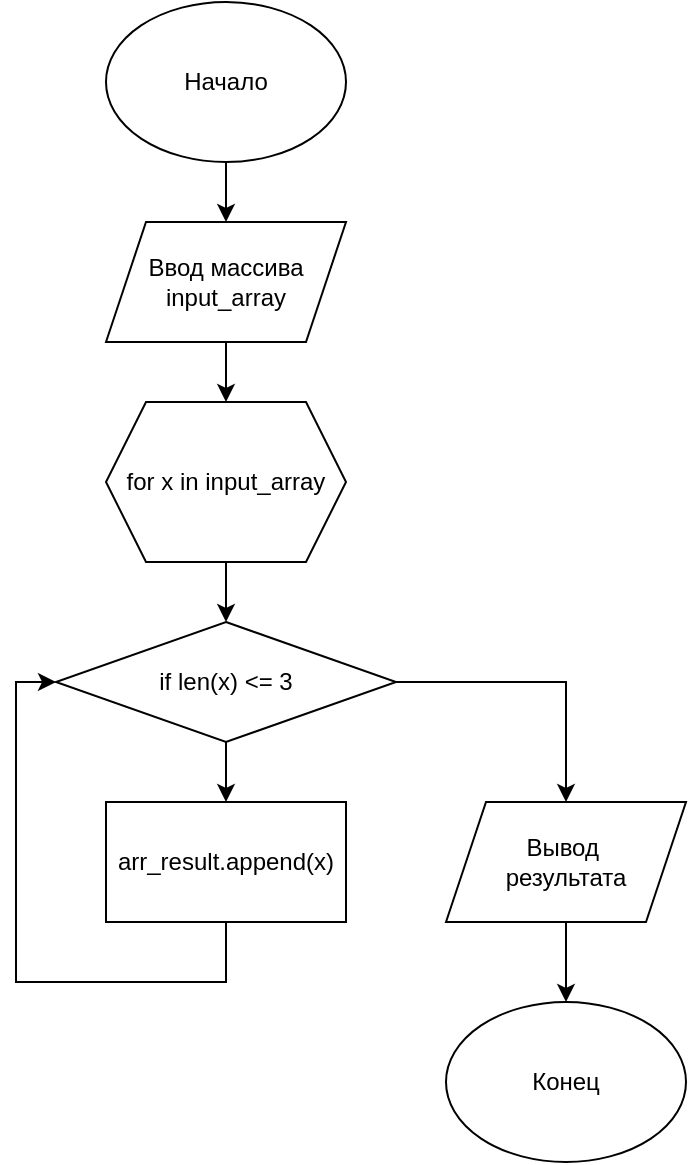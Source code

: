 <mxfile version="21.2.1" type="device">
  <diagram name="Страница 1" id="IzH2-1xvNYx-WDk1-Kcz">
    <mxGraphModel dx="1080" dy="632" grid="1" gridSize="10" guides="1" tooltips="1" connect="1" arrows="1" fold="1" page="1" pageScale="1" pageWidth="827" pageHeight="1169" math="0" shadow="0">
      <root>
        <mxCell id="0" />
        <mxCell id="1" parent="0" />
        <mxCell id="aydUpbcpCZp2m8sdlIiF-3" value="" style="edgeStyle=orthogonalEdgeStyle;rounded=0;orthogonalLoop=1;jettySize=auto;html=1;" edge="1" parent="1" source="aydUpbcpCZp2m8sdlIiF-1" target="aydUpbcpCZp2m8sdlIiF-2">
          <mxGeometry relative="1" as="geometry" />
        </mxCell>
        <mxCell id="aydUpbcpCZp2m8sdlIiF-1" value="Начало" style="ellipse;whiteSpace=wrap;html=1;" vertex="1" parent="1">
          <mxGeometry x="330" y="130" width="120" height="80" as="geometry" />
        </mxCell>
        <mxCell id="aydUpbcpCZp2m8sdlIiF-5" value="" style="edgeStyle=orthogonalEdgeStyle;rounded=0;orthogonalLoop=1;jettySize=auto;html=1;" edge="1" parent="1" source="aydUpbcpCZp2m8sdlIiF-2" target="aydUpbcpCZp2m8sdlIiF-4">
          <mxGeometry relative="1" as="geometry" />
        </mxCell>
        <mxCell id="aydUpbcpCZp2m8sdlIiF-2" value="&lt;div&gt;Ввод массива&lt;/div&gt;&lt;div&gt;input_array&lt;br&gt; &lt;/div&gt;" style="shape=parallelogram;perimeter=parallelogramPerimeter;whiteSpace=wrap;html=1;fixedSize=1;" vertex="1" parent="1">
          <mxGeometry x="330" y="240" width="120" height="60" as="geometry" />
        </mxCell>
        <mxCell id="aydUpbcpCZp2m8sdlIiF-7" value="" style="edgeStyle=orthogonalEdgeStyle;rounded=0;orthogonalLoop=1;jettySize=auto;html=1;" edge="1" parent="1" source="aydUpbcpCZp2m8sdlIiF-4" target="aydUpbcpCZp2m8sdlIiF-6">
          <mxGeometry relative="1" as="geometry" />
        </mxCell>
        <mxCell id="aydUpbcpCZp2m8sdlIiF-4" value="for x in input_array" style="shape=hexagon;perimeter=hexagonPerimeter2;whiteSpace=wrap;html=1;fixedSize=1;" vertex="1" parent="1">
          <mxGeometry x="330" y="330" width="120" height="80" as="geometry" />
        </mxCell>
        <mxCell id="aydUpbcpCZp2m8sdlIiF-9" value="" style="edgeStyle=orthogonalEdgeStyle;rounded=0;orthogonalLoop=1;jettySize=auto;html=1;" edge="1" parent="1" source="aydUpbcpCZp2m8sdlIiF-6" target="aydUpbcpCZp2m8sdlIiF-8">
          <mxGeometry relative="1" as="geometry" />
        </mxCell>
        <mxCell id="aydUpbcpCZp2m8sdlIiF-12" style="edgeStyle=orthogonalEdgeStyle;rounded=0;orthogonalLoop=1;jettySize=auto;html=1;entryX=0.5;entryY=0;entryDx=0;entryDy=0;" edge="1" parent="1" source="aydUpbcpCZp2m8sdlIiF-6" target="aydUpbcpCZp2m8sdlIiF-11">
          <mxGeometry relative="1" as="geometry" />
        </mxCell>
        <mxCell id="aydUpbcpCZp2m8sdlIiF-6" value="if len(x) &amp;lt;= 3" style="strokeWidth=1;html=1;shape=mxgraph.flowchart.decision;whiteSpace=wrap;" vertex="1" parent="1">
          <mxGeometry x="305" y="440" width="170" height="60" as="geometry" />
        </mxCell>
        <mxCell id="aydUpbcpCZp2m8sdlIiF-10" style="edgeStyle=orthogonalEdgeStyle;rounded=0;orthogonalLoop=1;jettySize=auto;html=1;entryX=0;entryY=0.5;entryDx=0;entryDy=0;entryPerimeter=0;" edge="1" parent="1" source="aydUpbcpCZp2m8sdlIiF-8" target="aydUpbcpCZp2m8sdlIiF-6">
          <mxGeometry relative="1" as="geometry">
            <Array as="points">
              <mxPoint x="390" y="620" />
              <mxPoint x="285" y="620" />
              <mxPoint x="285" y="470" />
            </Array>
          </mxGeometry>
        </mxCell>
        <mxCell id="aydUpbcpCZp2m8sdlIiF-8" value="arr_result.append(x)" style="rounded=0;whiteSpace=wrap;html=1;" vertex="1" parent="1">
          <mxGeometry x="330" y="530" width="120" height="60" as="geometry" />
        </mxCell>
        <mxCell id="aydUpbcpCZp2m8sdlIiF-14" value="" style="edgeStyle=orthogonalEdgeStyle;rounded=0;orthogonalLoop=1;jettySize=auto;html=1;" edge="1" parent="1" source="aydUpbcpCZp2m8sdlIiF-11" target="aydUpbcpCZp2m8sdlIiF-13">
          <mxGeometry relative="1" as="geometry" />
        </mxCell>
        <mxCell id="aydUpbcpCZp2m8sdlIiF-11" value="&lt;div&gt;Вывод&amp;nbsp;&lt;/div&gt;&lt;div&gt;результата&lt;/div&gt;" style="shape=parallelogram;perimeter=parallelogramPerimeter;whiteSpace=wrap;html=1;fixedSize=1;" vertex="1" parent="1">
          <mxGeometry x="500" y="530" width="120" height="60" as="geometry" />
        </mxCell>
        <mxCell id="aydUpbcpCZp2m8sdlIiF-13" value="Конец" style="ellipse;whiteSpace=wrap;html=1;" vertex="1" parent="1">
          <mxGeometry x="500" y="630" width="120" height="80" as="geometry" />
        </mxCell>
      </root>
    </mxGraphModel>
  </diagram>
</mxfile>
